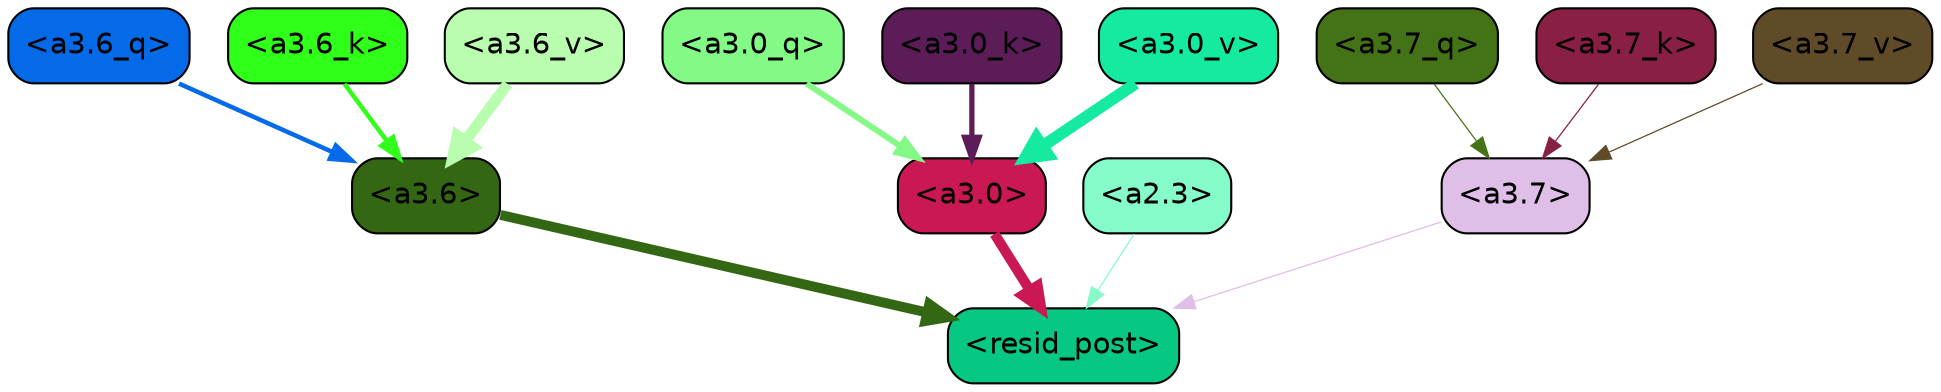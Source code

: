 strict digraph "" {
	graph [bgcolor=transparent,
		layout=dot,
		overlap=false,
		splines=true
	];
	"<a3.7>"	[color=black,
		fillcolor="#dfbee7",
		fontname=Helvetica,
		shape=box,
		style="filled, rounded"];
	"<resid_post>"	[color=black,
		fillcolor="#07c882",
		fontname=Helvetica,
		shape=box,
		style="filled, rounded"];
	"<a3.7>" -> "<resid_post>"	[color="#dfbee7",
		penwidth=0.6];
	"<a3.6>"	[color=black,
		fillcolor="#346713",
		fontname=Helvetica,
		shape=box,
		style="filled, rounded"];
	"<a3.6>" -> "<resid_post>"	[color="#346713",
		penwidth=4.746312499046326];
	"<a3.0>"	[color=black,
		fillcolor="#ca1854",
		fontname=Helvetica,
		shape=box,
		style="filled, rounded"];
	"<a3.0>" -> "<resid_post>"	[color="#ca1854",
		penwidth=4.896343111991882];
	"<a2.3>"	[color=black,
		fillcolor="#85fbc9",
		fontname=Helvetica,
		shape=box,
		style="filled, rounded"];
	"<a2.3>" -> "<resid_post>"	[color="#85fbc9",
		penwidth=0.6];
	"<a3.7_q>"	[color=black,
		fillcolor="#437316",
		fontname=Helvetica,
		shape=box,
		style="filled, rounded"];
	"<a3.7_q>" -> "<a3.7>"	[color="#437316",
		penwidth=0.6];
	"<a3.6_q>"	[color=black,
		fillcolor="#046ae7",
		fontname=Helvetica,
		shape=box,
		style="filled, rounded"];
	"<a3.6_q>" -> "<a3.6>"	[color="#046ae7",
		penwidth=2.160832464694977];
	"<a3.0_q>"	[color=black,
		fillcolor="#84fa86",
		fontname=Helvetica,
		shape=box,
		style="filled, rounded"];
	"<a3.0_q>" -> "<a3.0>"	[color="#84fa86",
		penwidth=2.870753765106201];
	"<a3.7_k>"	[color=black,
		fillcolor="#891f45",
		fontname=Helvetica,
		shape=box,
		style="filled, rounded"];
	"<a3.7_k>" -> "<a3.7>"	[color="#891f45",
		penwidth=0.6];
	"<a3.6_k>"	[color=black,
		fillcolor="#2fff19",
		fontname=Helvetica,
		shape=box,
		style="filled, rounded"];
	"<a3.6_k>" -> "<a3.6>"	[color="#2fff19",
		penwidth=2.13908451795578];
	"<a3.0_k>"	[color=black,
		fillcolor="#5b1c57",
		fontname=Helvetica,
		shape=box,
		style="filled, rounded"];
	"<a3.0_k>" -> "<a3.0>"	[color="#5b1c57",
		penwidth=2.520303964614868];
	"<a3.7_v>"	[color=black,
		fillcolor="#5f4b28",
		fontname=Helvetica,
		shape=box,
		style="filled, rounded"];
	"<a3.7_v>" -> "<a3.7>"	[color="#5f4b28",
		penwidth=0.6];
	"<a3.6_v>"	[color=black,
		fillcolor="#b9feae",
		fontname=Helvetica,
		shape=box,
		style="filled, rounded"];
	"<a3.6_v>" -> "<a3.6>"	[color="#b9feae",
		penwidth=5.297133803367615];
	"<a3.0_v>"	[color=black,
		fillcolor="#14eba1",
		fontname=Helvetica,
		shape=box,
		style="filled, rounded"];
	"<a3.0_v>" -> "<a3.0>"	[color="#14eba1",
		penwidth=5.680712580680847];
}
